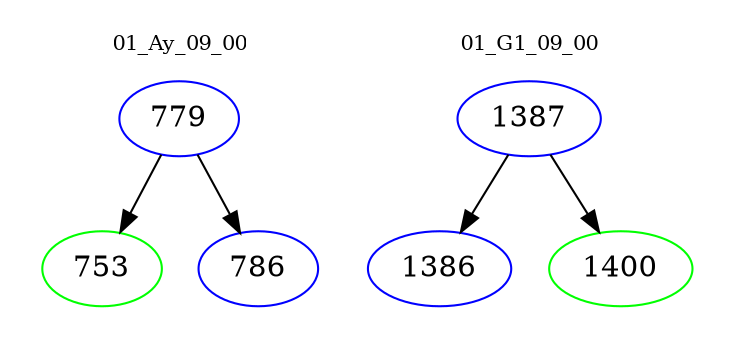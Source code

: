 digraph{
subgraph cluster_0 {
color = white
label = "01_Ay_09_00";
fontsize=10;
T0_779 [label="779", color="blue"]
T0_779 -> T0_753 [color="black"]
T0_753 [label="753", color="green"]
T0_779 -> T0_786 [color="black"]
T0_786 [label="786", color="blue"]
}
subgraph cluster_1 {
color = white
label = "01_G1_09_00";
fontsize=10;
T1_1387 [label="1387", color="blue"]
T1_1387 -> T1_1386 [color="black"]
T1_1386 [label="1386", color="blue"]
T1_1387 -> T1_1400 [color="black"]
T1_1400 [label="1400", color="green"]
}
}
